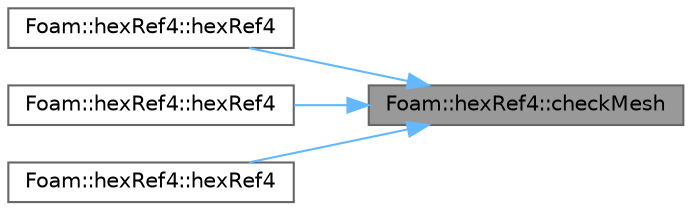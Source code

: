 digraph "Foam::hexRef4::checkMesh"
{
 // LATEX_PDF_SIZE
  bgcolor="transparent";
  edge [fontname=Helvetica,fontsize=10,labelfontname=Helvetica,labelfontsize=10];
  node [fontname=Helvetica,fontsize=10,shape=box,height=0.2,width=0.4];
  rankdir="RL";
  Node1 [id="Node000001",label="Foam::hexRef4::checkMesh",height=0.2,width=0.4,color="gray40", fillcolor="grey60", style="filled", fontcolor="black",tooltip=" "];
  Node1 -> Node2 [id="edge1_Node000001_Node000002",dir="back",color="steelblue1",style="solid",tooltip=" "];
  Node2 [id="Node000002",label="Foam::hexRef4::hexRef4",height=0.2,width=0.4,color="grey40", fillcolor="white", style="filled",URL="$classFoam_1_1hexRef4.html#aa7678ed5c6c3f67cc6439d0389ef0551",tooltip=" "];
  Node1 -> Node3 [id="edge2_Node000001_Node000003",dir="back",color="steelblue1",style="solid",tooltip=" "];
  Node3 [id="Node000003",label="Foam::hexRef4::hexRef4",height=0.2,width=0.4,color="grey40", fillcolor="white", style="filled",URL="$classFoam_1_1hexRef4.html#a424b6af893ef48723f9fcd320707eb73",tooltip=" "];
  Node1 -> Node4 [id="edge3_Node000001_Node000004",dir="back",color="steelblue1",style="solid",tooltip=" "];
  Node4 [id="Node000004",label="Foam::hexRef4::hexRef4",height=0.2,width=0.4,color="grey40", fillcolor="white", style="filled",URL="$classFoam_1_1hexRef4.html#aada8545a1553326ebec09b37b191367c",tooltip=" "];
}
